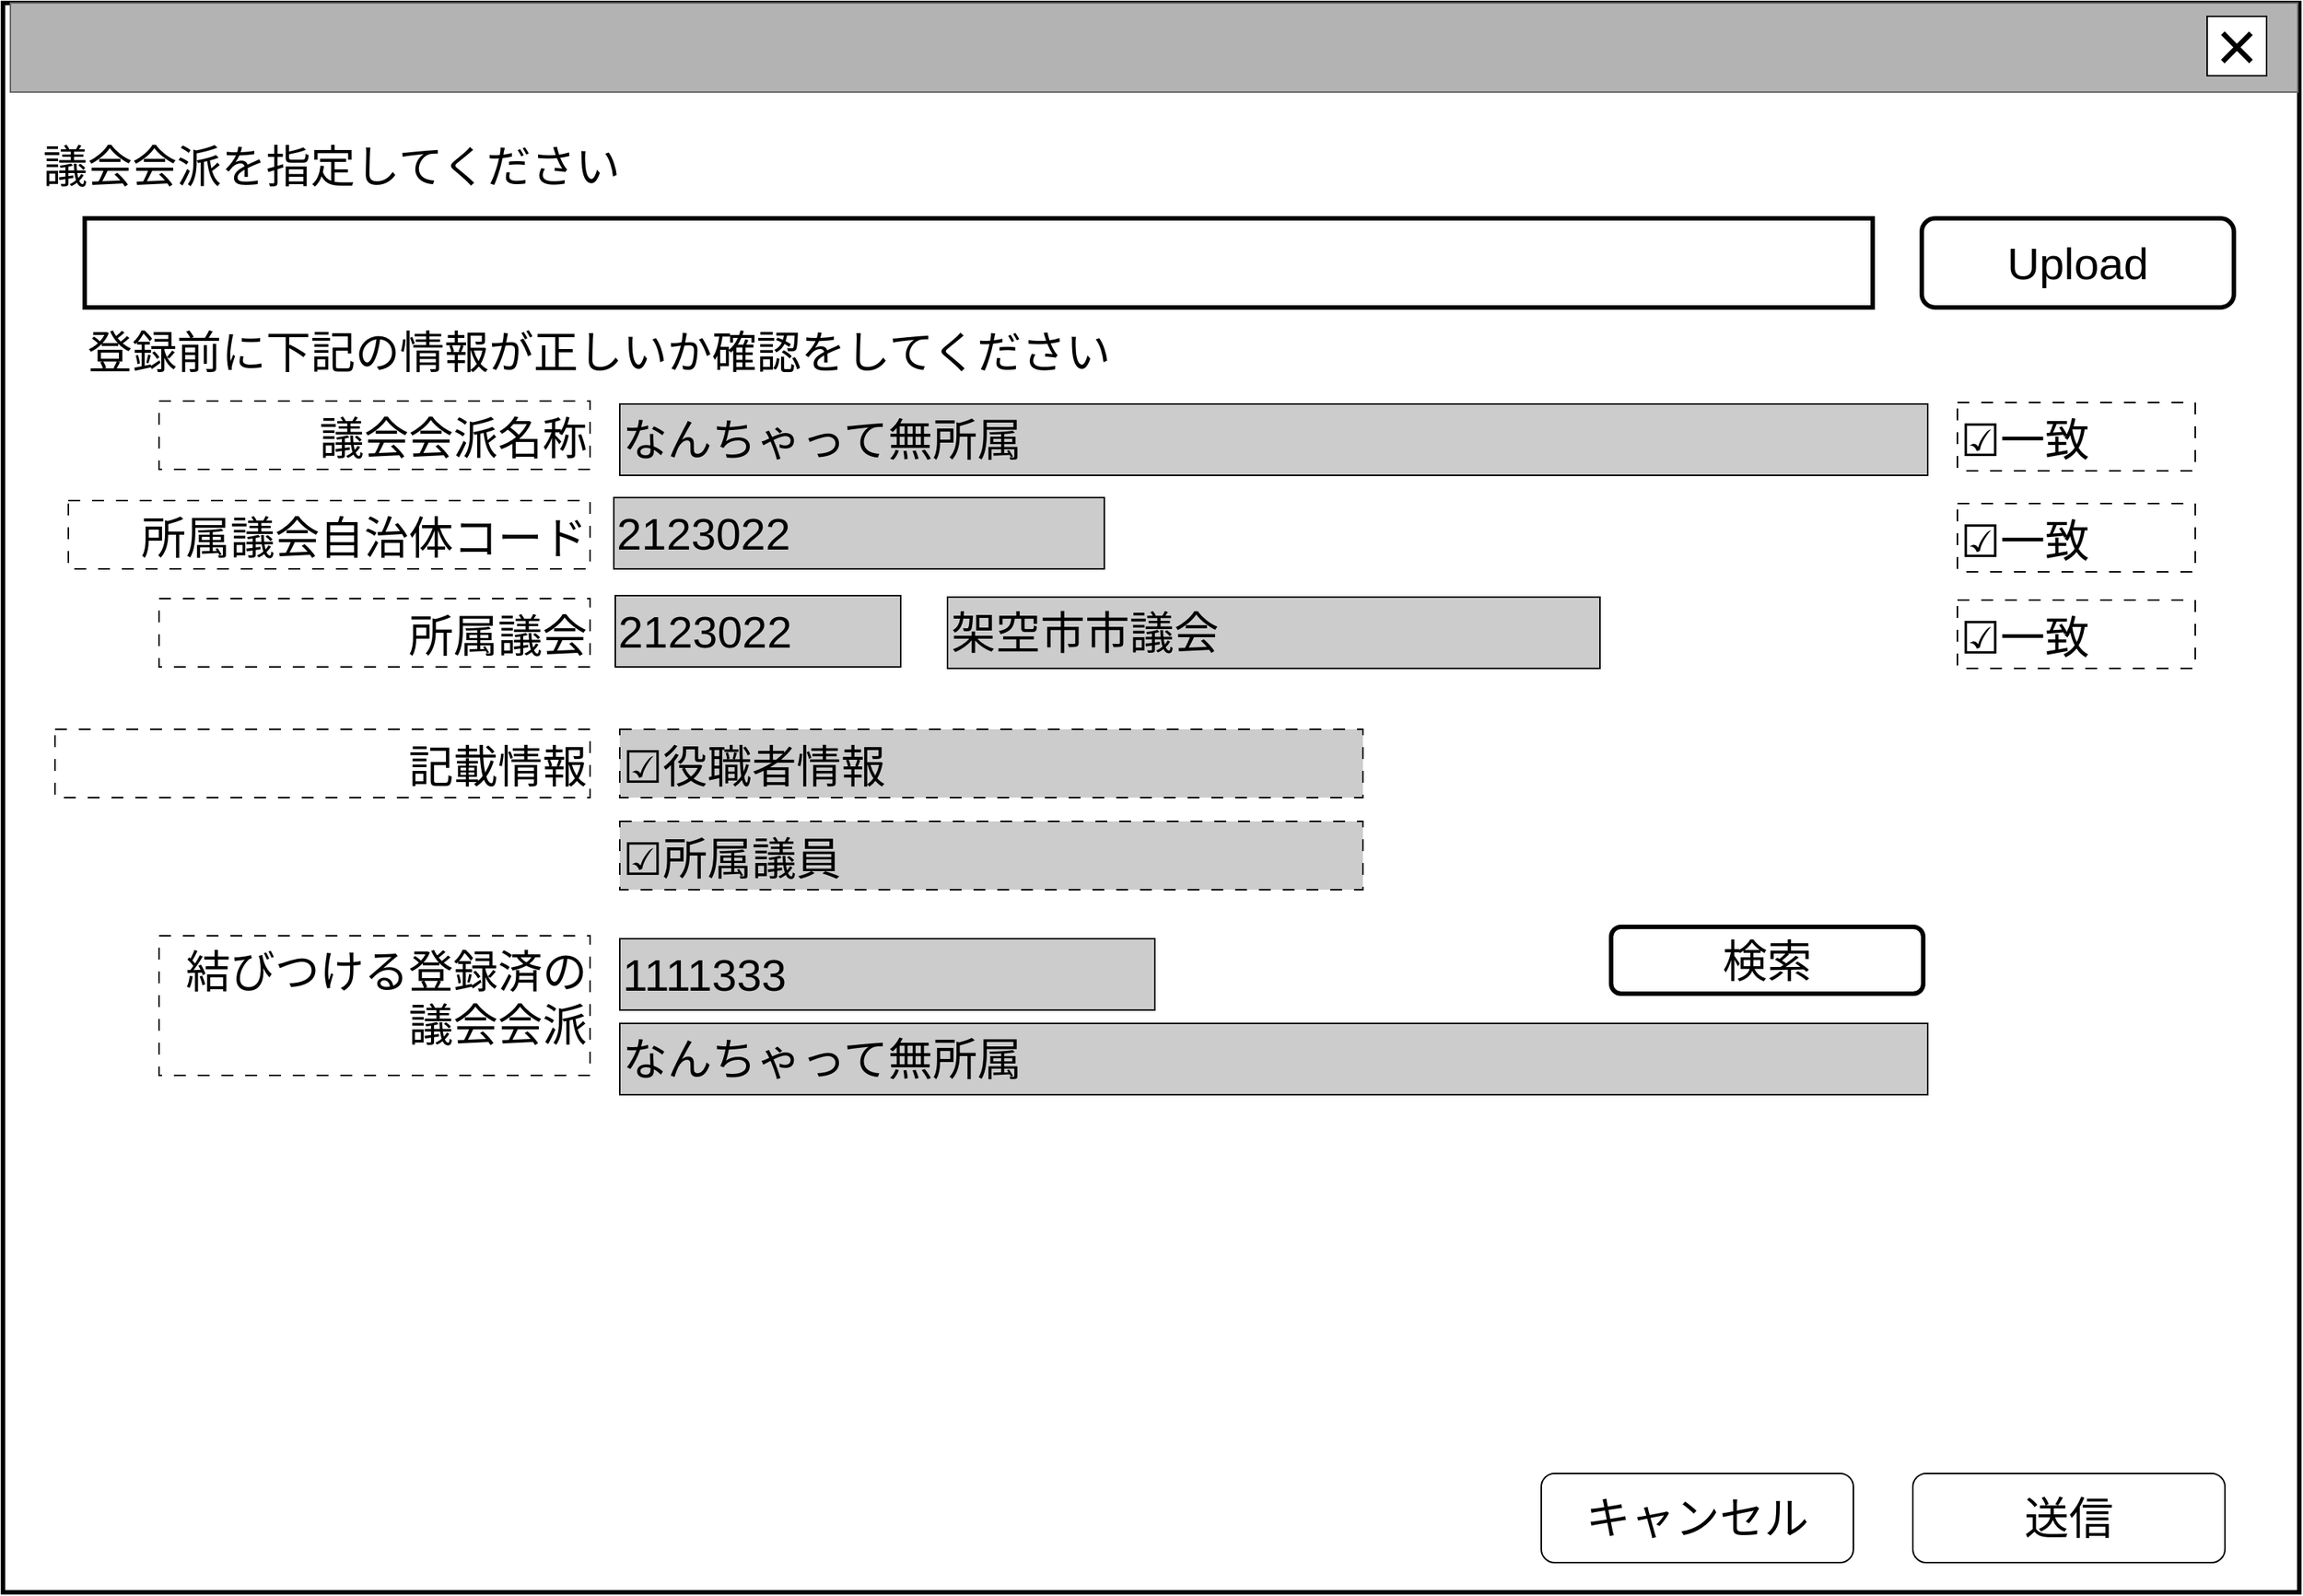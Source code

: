 <mxfile version="24.0.4" type="device">
  <diagram name="ページ1" id="LE8fIzdrHe0wcv1LTvfw">
    <mxGraphModel dx="1700" dy="1004" grid="1" gridSize="10" guides="1" tooltips="1" connect="1" arrows="1" fold="1" page="1" pageScale="1" pageWidth="1600" pageHeight="1200" math="0" shadow="0">
      <root>
        <mxCell id="0" />
        <mxCell id="cFaB45KztUIKXS-_cTrr-4" value="背景" style="locked=1;" parent="0" visible="0" />
        <mxCell id="cFaB45KztUIKXS-_cTrr-5" value="" style="rounded=0;whiteSpace=wrap;html=1;strokeWidth=3;" parent="cFaB45KztUIKXS-_cTrr-4" vertex="1">
          <mxGeometry x="1" y="1" width="1595" height="1180" as="geometry" />
        </mxCell>
        <mxCell id="cFaB45KztUIKXS-_cTrr-6" value="" style="rounded=0;whiteSpace=wrap;html=1;fillColor=#B3B3B3;fontColor=#333333;strokeColor=#666666;" parent="cFaB45KztUIKXS-_cTrr-4" vertex="1">
          <mxGeometry width="1595" height="60" as="geometry" />
        </mxCell>
        <mxCell id="cFaB45KztUIKXS-_cTrr-7" value="&lt;font style=&quot;font-size: 48px;&quot;&gt;×&lt;/font&gt;" style="rounded=0;whiteSpace=wrap;html=1;" parent="cFaB45KztUIKXS-_cTrr-4" vertex="1">
          <mxGeometry x="1550" y="10" width="40" height="40" as="geometry" />
        </mxCell>
        <mxCell id="cFaB45KztUIKXS-_cTrr-8" value="" style="rounded=0;whiteSpace=wrap;html=1;" parent="cFaB45KztUIKXS-_cTrr-4" vertex="1">
          <mxGeometry x="830" y="670" width="120" height="60" as="geometry" />
        </mxCell>
        <mxCell id="cFaB45KztUIKXS-_cTrr-9" value="ウインドウ" style="locked=1;" parent="0" />
        <mxCell id="cFaB45KztUIKXS-_cTrr-10" value="" style="rounded=0;whiteSpace=wrap;html=1;strokeWidth=3;" parent="cFaB45KztUIKXS-_cTrr-9" vertex="1">
          <mxGeometry x="6" y="48" width="1545" height="1070" as="geometry" />
        </mxCell>
        <mxCell id="cFaB45KztUIKXS-_cTrr-11" value="" style="rounded=0;whiteSpace=wrap;html=1;fillColor=#B3B3B3;fontColor=#333333;strokeColor=#666666;" parent="cFaB45KztUIKXS-_cTrr-9" vertex="1">
          <mxGeometry x="11" y="48" width="1539" height="60" as="geometry" />
        </mxCell>
        <mxCell id="cFaB45KztUIKXS-_cTrr-12" value="&lt;font style=&quot;font-size: 48px;&quot;&gt;×&lt;/font&gt;" style="rounded=0;whiteSpace=wrap;html=1;" parent="cFaB45KztUIKXS-_cTrr-9" vertex="1">
          <mxGeometry x="1489" y="57" width="40" height="40" as="geometry" />
        </mxCell>
        <mxCell id="cFaB45KztUIKXS-_cTrr-14" value="名称未設定レイヤ" style="" parent="0" />
        <mxCell id="HvR4dSRWBfD3urc1JDpB-8" value="&lt;font style=&quot;font-size: 30px;&quot;&gt;登録前に下記の情報が正しいか確認をしてください&lt;/font&gt;" style="text;html=1;strokeColor=none;fillColor=none;align=left;verticalAlign=middle;whiteSpace=wrap;rounded=0;" parent="cFaB45KztUIKXS-_cTrr-14" vertex="1">
          <mxGeometry x="61" y="268" width="750" height="30" as="geometry" />
        </mxCell>
        <mxCell id="HvR4dSRWBfD3urc1JDpB-15" value="&lt;span style=&quot;font-size: 30px;&quot;&gt;送信&lt;/span&gt;" style="rounded=1;whiteSpace=wrap;html=1;" parent="cFaB45KztUIKXS-_cTrr-14" vertex="1">
          <mxGeometry x="1291" y="1038" width="210" height="60" as="geometry" />
        </mxCell>
        <mxCell id="HvR4dSRWBfD3urc1JDpB-16" value="&lt;span style=&quot;font-size: 30px;&quot;&gt;キャンセル&lt;/span&gt;" style="rounded=1;whiteSpace=wrap;html=1;" parent="cFaB45KztUIKXS-_cTrr-14" vertex="1">
          <mxGeometry x="1041" y="1038" width="210" height="60" as="geometry" />
        </mxCell>
        <mxCell id="rMlkWfYMhBXUC336Wd6b-3" value="&lt;span style=&quot;font-size: 30px;&quot;&gt;Upload&lt;/span&gt;" style="rounded=1;whiteSpace=wrap;html=1;fillColor=#FFFFFF;strokeWidth=3;" parent="cFaB45KztUIKXS-_cTrr-14" vertex="1">
          <mxGeometry x="1297" y="193" width="210" height="60" as="geometry" />
        </mxCell>
        <mxCell id="rMlkWfYMhBXUC336Wd6b-4" value="&lt;span style=&quot;font-size: 30px;&quot;&gt;議会会派を指定してください&lt;/span&gt;" style="text;html=1;strokeColor=none;fillColor=none;align=left;verticalAlign=middle;whiteSpace=wrap;rounded=0;" parent="cFaB45KztUIKXS-_cTrr-14" vertex="1">
          <mxGeometry x="31" y="138" width="600" height="40" as="geometry" />
        </mxCell>
        <mxCell id="rMlkWfYMhBXUC336Wd6b-5" value="" style="rounded=0;whiteSpace=wrap;html=1;strokeWidth=3;" parent="cFaB45KztUIKXS-_cTrr-14" vertex="1">
          <mxGeometry x="61" y="193" width="1203" height="60" as="geometry" />
        </mxCell>
        <mxCell id="rMlkWfYMhBXUC336Wd6b-7" value="&lt;span style=&quot;font-size: 30px;&quot;&gt;所属議会自治体コード&lt;/span&gt;" style="rounded=0;whiteSpace=wrap;html=1;align=right;dashed=1;dashPattern=8 8;verticalAlign=bottom;" parent="cFaB45KztUIKXS-_cTrr-14" vertex="1">
          <mxGeometry x="50" y="383" width="351" height="46" as="geometry" />
        </mxCell>
        <mxCell id="rMlkWfYMhBXUC336Wd6b-8" value="&lt;span style=&quot;font-size: 30px;&quot;&gt;2123022&lt;/span&gt;" style="rounded=0;whiteSpace=wrap;html=1;align=left;fillColor=#CCCCCC;" parent="cFaB45KztUIKXS-_cTrr-14" vertex="1">
          <mxGeometry x="417" y="381" width="330" height="48" as="geometry" />
        </mxCell>
        <mxCell id="rMlkWfYMhBXUC336Wd6b-9" value="&lt;span style=&quot;font-size: 30px;&quot;&gt;所属議会&lt;/span&gt;" style="rounded=0;whiteSpace=wrap;html=1;align=right;dashed=1;dashPattern=8 8;verticalAlign=bottom;" parent="cFaB45KztUIKXS-_cTrr-14" vertex="1">
          <mxGeometry x="111" y="449" width="290" height="46" as="geometry" />
        </mxCell>
        <mxCell id="rMlkWfYMhBXUC336Wd6b-10" value="&lt;span style=&quot;font-size: 30px;&quot;&gt;架空市市議会&lt;/span&gt;" style="rounded=0;whiteSpace=wrap;html=1;align=left;fillColor=#CCCCCC;" parent="cFaB45KztUIKXS-_cTrr-14" vertex="1">
          <mxGeometry x="641.5" y="448" width="439" height="48" as="geometry" />
        </mxCell>
        <mxCell id="rMlkWfYMhBXUC336Wd6b-17" value="&lt;span style=&quot;font-size: 30px;&quot;&gt;記載情報&lt;/span&gt;" style="rounded=0;whiteSpace=wrap;html=1;align=right;dashed=1;dashPattern=8 8;verticalAlign=bottom;" parent="cFaB45KztUIKXS-_cTrr-14" vertex="1">
          <mxGeometry x="41" y="537" width="360" height="46" as="geometry" />
        </mxCell>
        <mxCell id="rMlkWfYMhBXUC336Wd6b-19" value="&lt;span style=&quot;font-size: 30px;&quot;&gt;☑役職者情報&lt;/span&gt;" style="rounded=0;whiteSpace=wrap;html=1;align=left;dashed=1;dashPattern=8 8;verticalAlign=bottom;fillColor=#CCCCCC;" parent="cFaB45KztUIKXS-_cTrr-14" vertex="1">
          <mxGeometry x="421" y="537" width="500" height="46" as="geometry" />
        </mxCell>
        <mxCell id="rMlkWfYMhBXUC336Wd6b-20" value="&lt;span style=&quot;font-size: 30px;&quot;&gt;議会会派名称&lt;/span&gt;" style="rounded=0;whiteSpace=wrap;html=1;align=right;dashed=1;dashPattern=8 8;verticalAlign=bottom;" parent="cFaB45KztUIKXS-_cTrr-14" vertex="1">
          <mxGeometry x="111" y="316" width="290" height="46" as="geometry" />
        </mxCell>
        <mxCell id="rMlkWfYMhBXUC336Wd6b-21" value="&lt;span style=&quot;font-size: 30px;&quot;&gt;なんちゃって無所属&lt;/span&gt;" style="rounded=0;whiteSpace=wrap;html=1;align=left;fillColor=#CCCCCC;" parent="cFaB45KztUIKXS-_cTrr-14" vertex="1">
          <mxGeometry x="421" y="318" width="880" height="48" as="geometry" />
        </mxCell>
        <mxCell id="I98U6csfKiKjN-V1iLkN-1" value="&lt;span style=&quot;font-size: 30px;&quot;&gt;☑一致&lt;/span&gt;" style="rounded=0;whiteSpace=wrap;html=1;align=left;dashed=1;dashPattern=8 8;verticalAlign=bottom;" parent="cFaB45KztUIKXS-_cTrr-14" vertex="1">
          <mxGeometry x="1321" y="450" width="160" height="46" as="geometry" />
        </mxCell>
        <mxCell id="I98U6csfKiKjN-V1iLkN-2" value="&lt;span style=&quot;font-size: 30px;&quot;&gt;☑一致&lt;/span&gt;" style="rounded=0;whiteSpace=wrap;html=1;align=left;dashed=1;dashPattern=8 8;verticalAlign=bottom;" parent="cFaB45KztUIKXS-_cTrr-14" vertex="1">
          <mxGeometry x="1321" y="385" width="160" height="46" as="geometry" />
        </mxCell>
        <mxCell id="I98U6csfKiKjN-V1iLkN-3" value="&lt;span style=&quot;font-size: 30px;&quot;&gt;☑一致&lt;/span&gt;" style="rounded=0;whiteSpace=wrap;html=1;align=left;dashed=1;dashPattern=8 8;verticalAlign=bottom;" parent="cFaB45KztUIKXS-_cTrr-14" vertex="1">
          <mxGeometry x="1321" y="317" width="160" height="46" as="geometry" />
        </mxCell>
        <mxCell id="I98U6csfKiKjN-V1iLkN-4" value="&lt;span style=&quot;font-size: 30px;&quot;&gt;結びつける登録済の議会会派&lt;/span&gt;" style="rounded=0;whiteSpace=wrap;html=1;align=right;dashed=1;dashPattern=8 8;verticalAlign=top;" parent="cFaB45KztUIKXS-_cTrr-14" vertex="1">
          <mxGeometry x="111" y="676" width="290" height="94" as="geometry" />
        </mxCell>
        <mxCell id="I98U6csfKiKjN-V1iLkN-5" value="&lt;span style=&quot;font-size: 30px;&quot;&gt;なんちゃって無所属&lt;/span&gt;" style="rounded=0;whiteSpace=wrap;html=1;align=left;fillColor=#CCCCCC;" parent="cFaB45KztUIKXS-_cTrr-14" vertex="1">
          <mxGeometry x="421" y="735" width="880" height="48" as="geometry" />
        </mxCell>
        <mxCell id="I98U6csfKiKjN-V1iLkN-6" value="&lt;span style=&quot;font-size: 30px;&quot;&gt;1111333&lt;/span&gt;" style="rounded=0;whiteSpace=wrap;html=1;align=left;fillColor=#CCCCCC;" parent="cFaB45KztUIKXS-_cTrr-14" vertex="1">
          <mxGeometry x="421" y="678" width="360" height="48" as="geometry" />
        </mxCell>
        <mxCell id="R5iGpdARVRINriSJcsZn-0" value="&lt;span style=&quot;font-size: 30px;&quot;&gt;検索&lt;/span&gt;" style="rounded=1;whiteSpace=wrap;html=1;fillColor=#FFFFFF;strokeWidth=3;" parent="cFaB45KztUIKXS-_cTrr-14" vertex="1">
          <mxGeometry x="1088" y="670" width="210" height="45" as="geometry" />
        </mxCell>
        <mxCell id="QTlKPHTgvsxJ5usfRxoe-0" value="&lt;span style=&quot;font-size: 30px;&quot;&gt;2123022&lt;/span&gt;" style="rounded=0;whiteSpace=wrap;html=1;align=left;fillColor=#CCCCCC;" vertex="1" parent="cFaB45KztUIKXS-_cTrr-14">
          <mxGeometry x="418" y="447" width="192" height="48" as="geometry" />
        </mxCell>
        <mxCell id="QTlKPHTgvsxJ5usfRxoe-1" value="&lt;span style=&quot;font-size: 30px;&quot;&gt;☑所属議員&lt;/span&gt;" style="rounded=0;whiteSpace=wrap;html=1;align=left;dashed=1;dashPattern=8 8;verticalAlign=bottom;fillColor=#CCCCCC;" vertex="1" parent="cFaB45KztUIKXS-_cTrr-14">
          <mxGeometry x="421" y="599" width="500" height="46" as="geometry" />
        </mxCell>
      </root>
    </mxGraphModel>
  </diagram>
</mxfile>
